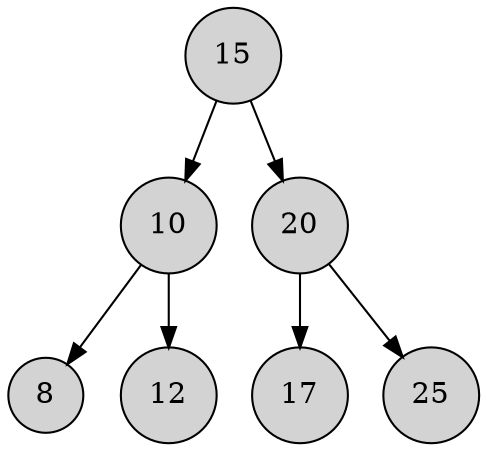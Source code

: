 digraph BST {
    node [shape=circle, color=black, fillcolor=lightgrey, style=filled];
    edge [color=black];

    // 定义节点和边
    15 -> 10;
    15 -> 20;
    10 -> 8;
    10 -> 12;
    20 -> 17;
    20 -> 25;

    // 节点标签
    15 [label="15"];
    10 [label="10"];
    20 [label="20"];
    8 [label="8"];
    12 [label="12"];
    17 [label="17"];
    25 [label="25"];
}

